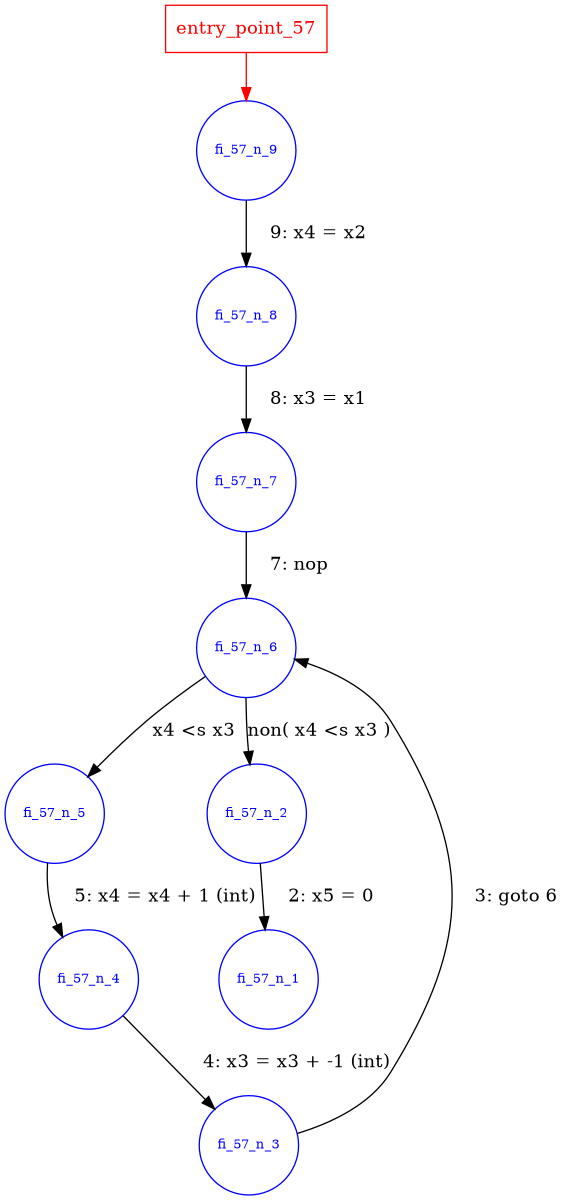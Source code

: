 digraph cfg{
size="8,8!"edge [dir=one, color=red, style=filled,fontcolor=black, penwidth=1] ;
node [shape=box, color=red, fontcolor=red] ; 
 f_entry_57_9[color=red,label= "entry_point_57" ];
 node [shape=circle, fontsize=10, peripheries=1, color=blue, fontcolor=blue] ; 
 f_entry_57_9 -> fi_57_n_9;
edge [dir=one, color=black, style=filled,fontcolor=black, penwidth=1] ;
fi_57_n_9 -> fi_57_n_8 [label="    9:	x4 = x2"]; 
fi_57_n_8 -> fi_57_n_7 [label="    8:	x3 = x1"]; 
fi_57_n_7 -> fi_57_n_6 [label="    7:	nop"]; 
fi_57_n_6 -> fi_57_n_5 [label=" x4 <s x3 "]; 
fi_57_n_6 -> fi_57_n_2 [label="non( x4 <s x3 )"]; 
fi_57_n_5 -> fi_57_n_4 [label="    5:	x4 = x4 + 1 (int)"]; 
fi_57_n_4 -> fi_57_n_3 [label="    4:	x3 = x3 + -1 (int)"]; 
fi_57_n_3 -> fi_57_n_6 [label="    3:	goto 6"]; 
fi_57_n_2 -> fi_57_n_1 [label="    2:	x5 = 0"]; 

 }
